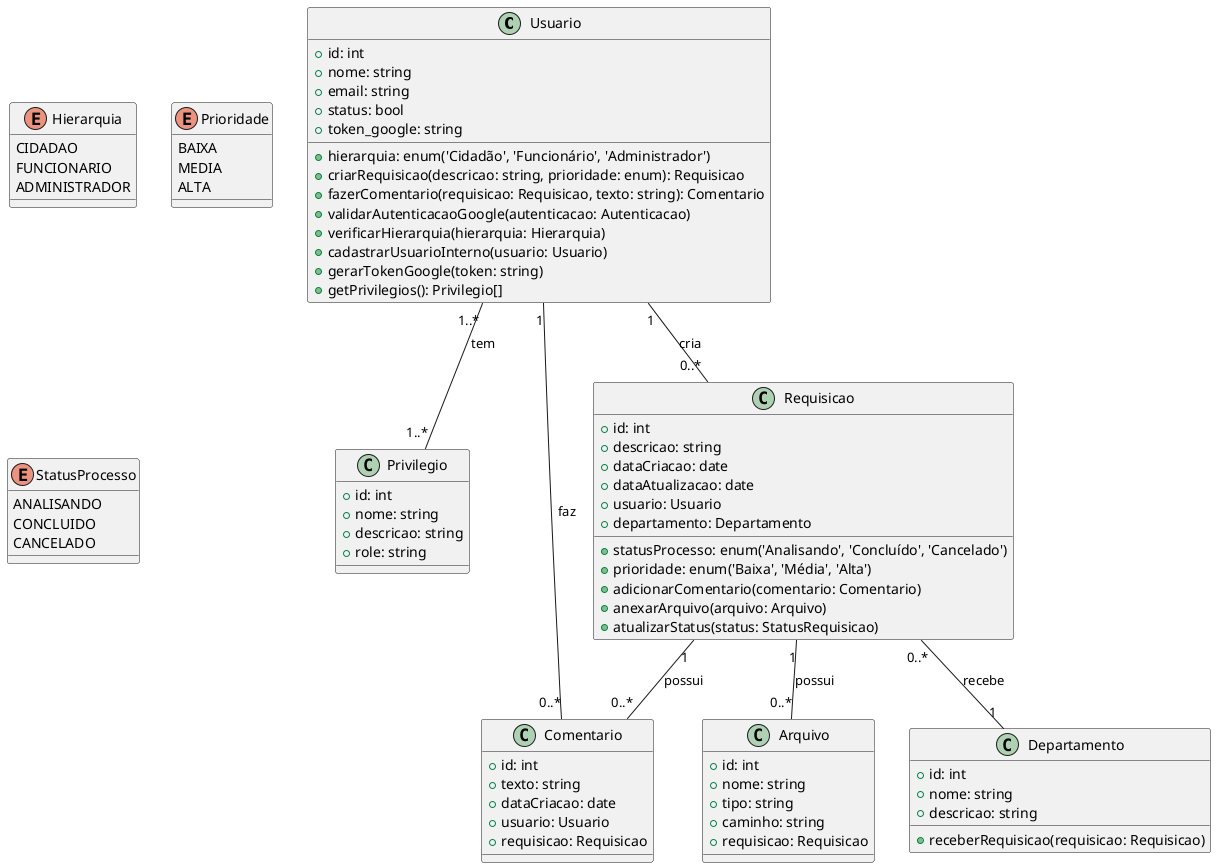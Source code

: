 @startuml

' Definindo as classes principais
class Usuario {
  +id: int
  +nome: string
  +email: string
  +status: bool
  +token_google: string
  +hierarquia: enum('Cidadão', 'Funcionário', 'Administrador')
  +criarRequisicao(descricao: string, prioridade: enum): Requisicao
  +fazerComentario(requisicao: Requisicao, texto: string): Comentario
  +validarAutenticacaoGoogle(autenticacao: Autenticacao)
  +verificarHierarquia(hierarquia: Hierarquia)
  +cadastrarUsuarioInterno(usuario: Usuario)
  +gerarTokenGoogle(token: string)
  +getPrivilegios(): Privilegio[]

}
class Privilegio {
  +id: int
  +nome: string
  +descricao: string
  +role: string
}

class Requisicao {
  +id: int
  +descricao: string
  +dataCriacao: date
  +dataAtualizacao: date
  +usuario: Usuario
  +departamento: Departamento
  +statusProcesso: enum('Analisando', 'Concluído', 'Cancelado')
  +prioridade: enum('Baixa', 'Média', 'Alta')
  +adicionarComentario(comentario: Comentario)
  +anexarArquivo(arquivo: Arquivo)
  +atualizarStatus(status: StatusRequisicao)
}

class Departamento {
  +id: int
  +nome: string
  +descricao: string
  +receberRequisicao(requisicao: Requisicao)
}

class Comentario {
  +id: int
  +texto: string
  +dataCriacao: date
  +usuario: Usuario
  +requisicao: Requisicao
}

class Arquivo {
  +id: int
  +nome: string
  +tipo: string
  +caminho: string
  +requisicao: Requisicao
}



' Enum
enum Hierarquia {
    CIDADAO
    FUNCIONARIO
    ADMINISTRADOR
}


enum Prioridade {
    BAIXA
    MEDIA
    ALTA
}

enum StatusProcesso {
    ANALISANDO
    CONCLUIDO
    CANCELADO
}

' Definindo as relações
Usuario "1" -- "0..*" Requisicao : cria
Usuario "1" -- "0..*" Comentario : faz
Requisicao "1" -- "0..*" Comentario : possui
Requisicao "1" -- "0..*" Arquivo : possui
Requisicao "0..*" -- "1" Departamento : recebe
Usuario "1..*" -- "1..*" Privilegio : tem

@enduml
